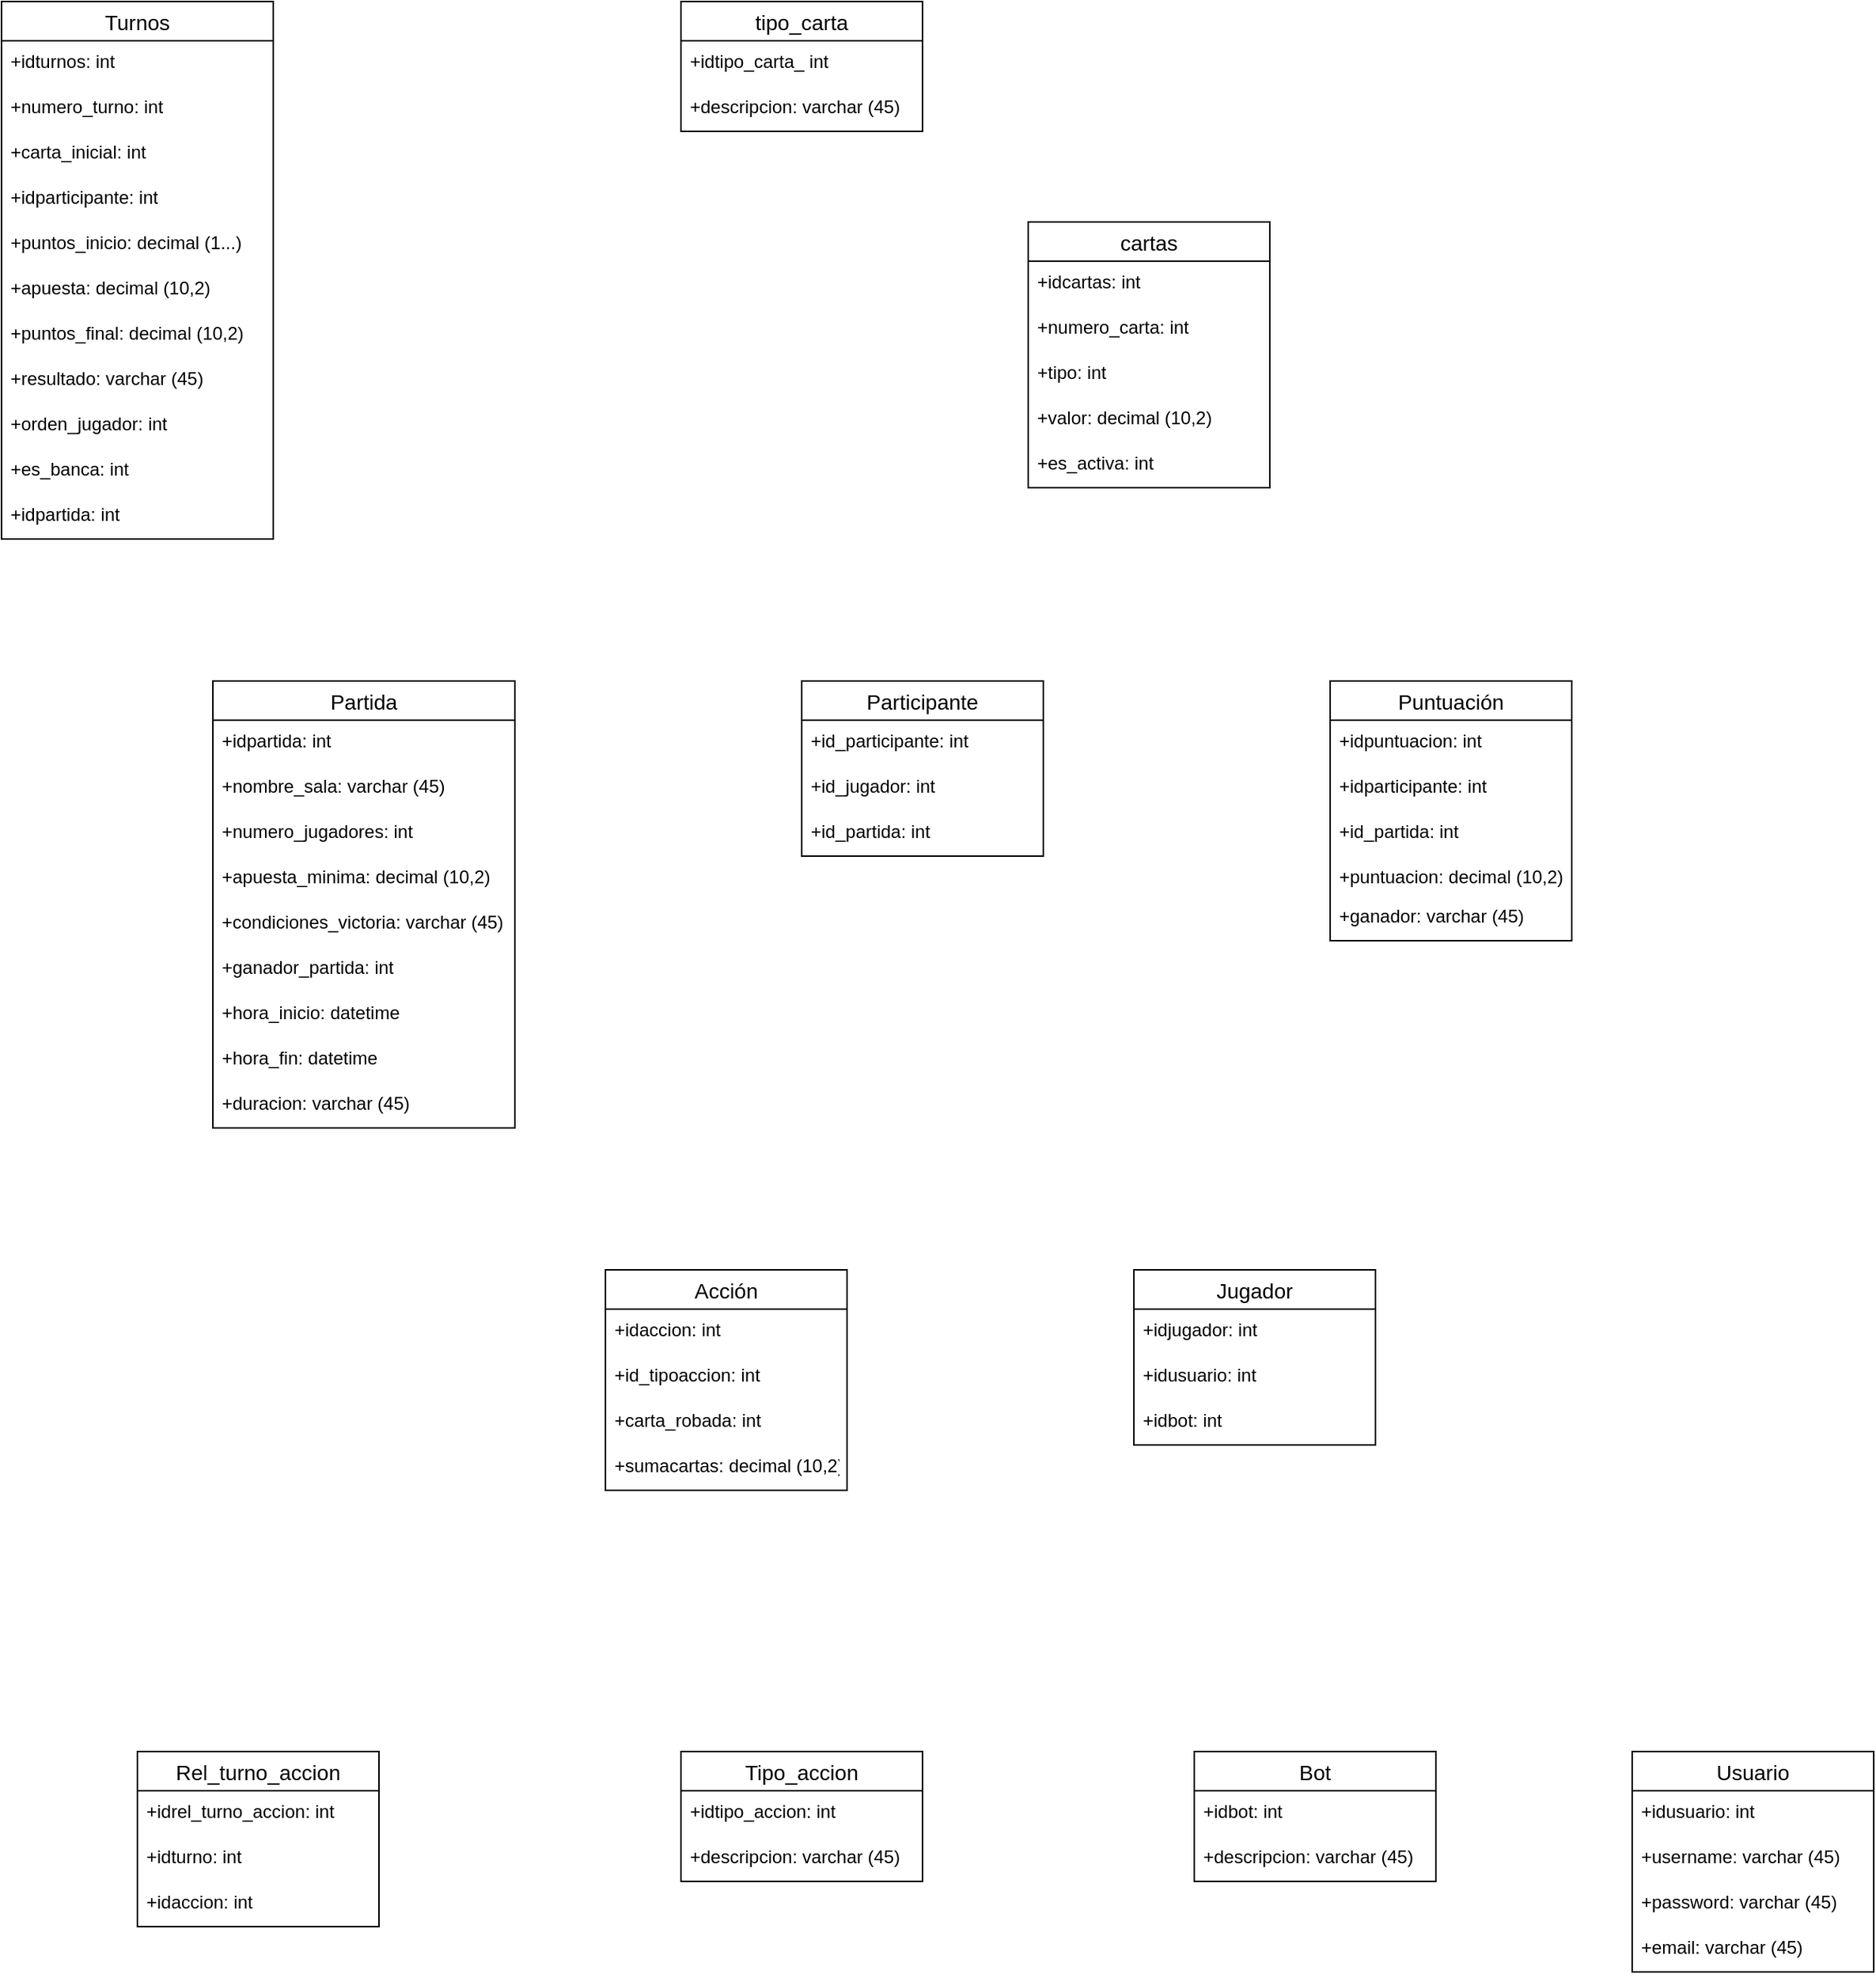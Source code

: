 <mxfile version="14.0.1"><diagram id="hiMBpAB9oTH7h0EdSe00" name="Page-1"><mxGraphModel dx="781" dy="492" grid="1" gridSize="10" guides="1" tooltips="1" connect="1" arrows="1" fold="1" page="1" pageScale="1" pageWidth="827" pageHeight="1169" math="0" shadow="0"><root><mxCell id="0"/><mxCell id="1" parent="0"/><mxCell id="eByHGyLC6KPoTLVVe2rl-1" value="Turnos" style="swimlane;fontStyle=0;childLayout=stackLayout;horizontal=1;startSize=26;horizontalStack=0;resizeParent=1;resizeParentMax=0;resizeLast=0;collapsible=1;marginBottom=0;align=center;fontSize=14;" vertex="1" parent="1"><mxGeometry x="20" y="10" width="180" height="356" as="geometry"/></mxCell><mxCell id="eByHGyLC6KPoTLVVe2rl-2" value="+idturnos: int" style="text;strokeColor=none;fillColor=none;spacingLeft=4;spacingRight=4;overflow=hidden;rotatable=0;points=[[0,0.5],[1,0.5]];portConstraint=eastwest;fontSize=12;" vertex="1" parent="eByHGyLC6KPoTLVVe2rl-1"><mxGeometry y="26" width="180" height="30" as="geometry"/></mxCell><mxCell id="eByHGyLC6KPoTLVVe2rl-3" value="+numero_turno: int" style="text;strokeColor=none;fillColor=none;spacingLeft=4;spacingRight=4;overflow=hidden;rotatable=0;points=[[0,0.5],[1,0.5]];portConstraint=eastwest;fontSize=12;" vertex="1" parent="eByHGyLC6KPoTLVVe2rl-1"><mxGeometry y="56" width="180" height="30" as="geometry"/></mxCell><mxCell id="eByHGyLC6KPoTLVVe2rl-4" value="+carta_inicial: int" style="text;strokeColor=none;fillColor=none;spacingLeft=4;spacingRight=4;overflow=hidden;rotatable=0;points=[[0,0.5],[1,0.5]];portConstraint=eastwest;fontSize=12;" vertex="1" parent="eByHGyLC6KPoTLVVe2rl-1"><mxGeometry y="86" width="180" height="30" as="geometry"/></mxCell><mxCell id="eByHGyLC6KPoTLVVe2rl-11" value="+idparticipante: int" style="text;strokeColor=none;fillColor=none;spacingLeft=4;spacingRight=4;overflow=hidden;rotatable=0;points=[[0,0.5],[1,0.5]];portConstraint=eastwest;fontSize=12;" vertex="1" parent="eByHGyLC6KPoTLVVe2rl-1"><mxGeometry y="116" width="180" height="30" as="geometry"/></mxCell><mxCell id="eByHGyLC6KPoTLVVe2rl-15" value="+puntos_inicio: decimal (1...)" style="text;strokeColor=none;fillColor=none;spacingLeft=4;spacingRight=4;overflow=hidden;rotatable=0;points=[[0,0.5],[1,0.5]];portConstraint=eastwest;fontSize=12;" vertex="1" parent="eByHGyLC6KPoTLVVe2rl-1"><mxGeometry y="146" width="180" height="30" as="geometry"/></mxCell><mxCell id="eByHGyLC6KPoTLVVe2rl-14" value="+apuesta: decimal (10,2)" style="text;strokeColor=none;fillColor=none;spacingLeft=4;spacingRight=4;overflow=hidden;rotatable=0;points=[[0,0.5],[1,0.5]];portConstraint=eastwest;fontSize=12;" vertex="1" parent="eByHGyLC6KPoTLVVe2rl-1"><mxGeometry y="176" width="180" height="30" as="geometry"/></mxCell><mxCell id="eByHGyLC6KPoTLVVe2rl-13" value="+puntos_final: decimal (10,2)" style="text;strokeColor=none;fillColor=none;spacingLeft=4;spacingRight=4;overflow=hidden;rotatable=0;points=[[0,0.5],[1,0.5]];portConstraint=eastwest;fontSize=12;" vertex="1" parent="eByHGyLC6KPoTLVVe2rl-1"><mxGeometry y="206" width="180" height="30" as="geometry"/></mxCell><mxCell id="eByHGyLC6KPoTLVVe2rl-12" value="+resultado: varchar (45)" style="text;strokeColor=none;fillColor=none;spacingLeft=4;spacingRight=4;overflow=hidden;rotatable=0;points=[[0,0.5],[1,0.5]];portConstraint=eastwest;fontSize=12;" vertex="1" parent="eByHGyLC6KPoTLVVe2rl-1"><mxGeometry y="236" width="180" height="30" as="geometry"/></mxCell><mxCell id="eByHGyLC6KPoTLVVe2rl-20" value="+orden_jugador: int" style="text;strokeColor=none;fillColor=none;spacingLeft=4;spacingRight=4;overflow=hidden;rotatable=0;points=[[0,0.5],[1,0.5]];portConstraint=eastwest;fontSize=12;" vertex="1" parent="eByHGyLC6KPoTLVVe2rl-1"><mxGeometry y="266" width="180" height="30" as="geometry"/></mxCell><mxCell id="eByHGyLC6KPoTLVVe2rl-19" value="+es_banca: int" style="text;strokeColor=none;fillColor=none;spacingLeft=4;spacingRight=4;overflow=hidden;rotatable=0;points=[[0,0.5],[1,0.5]];portConstraint=eastwest;fontSize=12;" vertex="1" parent="eByHGyLC6KPoTLVVe2rl-1"><mxGeometry y="296" width="180" height="30" as="geometry"/></mxCell><mxCell id="eByHGyLC6KPoTLVVe2rl-18" value="+idpartida: int" style="text;strokeColor=none;fillColor=none;spacingLeft=4;spacingRight=4;overflow=hidden;rotatable=0;points=[[0,0.5],[1,0.5]];portConstraint=eastwest;fontSize=12;" vertex="1" parent="eByHGyLC6KPoTLVVe2rl-1"><mxGeometry y="326" width="180" height="30" as="geometry"/></mxCell><mxCell id="eByHGyLC6KPoTLVVe2rl-21" value="tipo_carta" style="swimlane;fontStyle=0;childLayout=stackLayout;horizontal=1;startSize=26;horizontalStack=0;resizeParent=1;resizeParentMax=0;resizeLast=0;collapsible=1;marginBottom=0;align=center;fontSize=14;" vertex="1" parent="1"><mxGeometry x="470" y="10" width="160" height="86" as="geometry"><mxRectangle x="470" y="10" width="50" height="26" as="alternateBounds"/></mxGeometry></mxCell><mxCell id="eByHGyLC6KPoTLVVe2rl-22" value="+idtipo_carta_ int" style="text;strokeColor=none;fillColor=none;spacingLeft=4;spacingRight=4;overflow=hidden;rotatable=0;points=[[0,0.5],[1,0.5]];portConstraint=eastwest;fontSize=12;" vertex="1" parent="eByHGyLC6KPoTLVVe2rl-21"><mxGeometry y="26" width="160" height="30" as="geometry"/></mxCell><mxCell id="eByHGyLC6KPoTLVVe2rl-23" value="+descripcion: varchar (45)" style="text;strokeColor=none;fillColor=none;spacingLeft=4;spacingRight=4;overflow=hidden;rotatable=0;points=[[0,0.5],[1,0.5]];portConstraint=eastwest;fontSize=12;" vertex="1" parent="eByHGyLC6KPoTLVVe2rl-21"><mxGeometry y="56" width="160" height="30" as="geometry"/></mxCell><mxCell id="eByHGyLC6KPoTLVVe2rl-25" value="cartas" style="swimlane;fontStyle=0;childLayout=stackLayout;horizontal=1;startSize=26;horizontalStack=0;resizeParent=1;resizeParentMax=0;resizeLast=0;collapsible=1;marginBottom=0;align=center;fontSize=14;" vertex="1" parent="1"><mxGeometry x="700" y="156" width="160" height="176" as="geometry"/></mxCell><mxCell id="eByHGyLC6KPoTLVVe2rl-26" value="+idcartas: int" style="text;strokeColor=none;fillColor=none;spacingLeft=4;spacingRight=4;overflow=hidden;rotatable=0;points=[[0,0.5],[1,0.5]];portConstraint=eastwest;fontSize=12;" vertex="1" parent="eByHGyLC6KPoTLVVe2rl-25"><mxGeometry y="26" width="160" height="30" as="geometry"/></mxCell><mxCell id="eByHGyLC6KPoTLVVe2rl-27" value="+numero_carta: int" style="text;strokeColor=none;fillColor=none;spacingLeft=4;spacingRight=4;overflow=hidden;rotatable=0;points=[[0,0.5],[1,0.5]];portConstraint=eastwest;fontSize=12;" vertex="1" parent="eByHGyLC6KPoTLVVe2rl-25"><mxGeometry y="56" width="160" height="30" as="geometry"/></mxCell><mxCell id="eByHGyLC6KPoTLVVe2rl-28" value="+tipo: int" style="text;strokeColor=none;fillColor=none;spacingLeft=4;spacingRight=4;overflow=hidden;rotatable=0;points=[[0,0.5],[1,0.5]];portConstraint=eastwest;fontSize=12;" vertex="1" parent="eByHGyLC6KPoTLVVe2rl-25"><mxGeometry y="86" width="160" height="30" as="geometry"/></mxCell><mxCell id="eByHGyLC6KPoTLVVe2rl-33" value="+valor: decimal (10,2)" style="text;strokeColor=none;fillColor=none;spacingLeft=4;spacingRight=4;overflow=hidden;rotatable=0;points=[[0,0.5],[1,0.5]];portConstraint=eastwest;fontSize=12;" vertex="1" parent="eByHGyLC6KPoTLVVe2rl-25"><mxGeometry y="116" width="160" height="30" as="geometry"/></mxCell><mxCell id="eByHGyLC6KPoTLVVe2rl-34" value="+es_activa: int" style="text;strokeColor=none;fillColor=none;spacingLeft=4;spacingRight=4;overflow=hidden;rotatable=0;points=[[0,0.5],[1,0.5]];portConstraint=eastwest;fontSize=12;" vertex="1" parent="eByHGyLC6KPoTLVVe2rl-25"><mxGeometry y="146" width="160" height="30" as="geometry"/></mxCell><mxCell id="eByHGyLC6KPoTLVVe2rl-35" value="Partida" style="swimlane;fontStyle=0;childLayout=stackLayout;horizontal=1;startSize=26;horizontalStack=0;resizeParent=1;resizeParentMax=0;resizeLast=0;collapsible=1;marginBottom=0;align=center;fontSize=14;" vertex="1" parent="1"><mxGeometry x="160" y="460" width="200" height="296" as="geometry"/></mxCell><mxCell id="eByHGyLC6KPoTLVVe2rl-36" value="+idpartida: int" style="text;strokeColor=none;fillColor=none;spacingLeft=4;spacingRight=4;overflow=hidden;rotatable=0;points=[[0,0.5],[1,0.5]];portConstraint=eastwest;fontSize=12;" vertex="1" parent="eByHGyLC6KPoTLVVe2rl-35"><mxGeometry y="26" width="200" height="30" as="geometry"/></mxCell><mxCell id="eByHGyLC6KPoTLVVe2rl-37" value="+nombre_sala: varchar (45)" style="text;strokeColor=none;fillColor=none;spacingLeft=4;spacingRight=4;overflow=hidden;rotatable=0;points=[[0,0.5],[1,0.5]];portConstraint=eastwest;fontSize=12;" vertex="1" parent="eByHGyLC6KPoTLVVe2rl-35"><mxGeometry y="56" width="200" height="30" as="geometry"/></mxCell><mxCell id="eByHGyLC6KPoTLVVe2rl-38" value="+numero_jugadores: int" style="text;strokeColor=none;fillColor=none;spacingLeft=4;spacingRight=4;overflow=hidden;rotatable=0;points=[[0,0.5],[1,0.5]];portConstraint=eastwest;fontSize=12;" vertex="1" parent="eByHGyLC6KPoTLVVe2rl-35"><mxGeometry y="86" width="200" height="30" as="geometry"/></mxCell><mxCell id="eByHGyLC6KPoTLVVe2rl-40" value="+apuesta_minima: decimal (10,2)" style="text;strokeColor=none;fillColor=none;spacingLeft=4;spacingRight=4;overflow=hidden;rotatable=0;points=[[0,0.5],[1,0.5]];portConstraint=eastwest;fontSize=12;" vertex="1" parent="eByHGyLC6KPoTLVVe2rl-35"><mxGeometry y="116" width="200" height="30" as="geometry"/></mxCell><mxCell id="eByHGyLC6KPoTLVVe2rl-39" value="+condiciones_victoria: varchar (45)" style="text;strokeColor=none;fillColor=none;spacingLeft=4;spacingRight=4;overflow=hidden;rotatable=0;points=[[0,0.5],[1,0.5]];portConstraint=eastwest;fontSize=12;" vertex="1" parent="eByHGyLC6KPoTLVVe2rl-35"><mxGeometry y="146" width="200" height="30" as="geometry"/></mxCell><mxCell id="eByHGyLC6KPoTLVVe2rl-44" value="+ganador_partida: int" style="text;strokeColor=none;fillColor=none;spacingLeft=4;spacingRight=4;overflow=hidden;rotatable=0;points=[[0,0.5],[1,0.5]];portConstraint=eastwest;fontSize=12;" vertex="1" parent="eByHGyLC6KPoTLVVe2rl-35"><mxGeometry y="176" width="200" height="30" as="geometry"/></mxCell><mxCell id="eByHGyLC6KPoTLVVe2rl-43" value="+hora_inicio: datetime" style="text;strokeColor=none;fillColor=none;spacingLeft=4;spacingRight=4;overflow=hidden;rotatable=0;points=[[0,0.5],[1,0.5]];portConstraint=eastwest;fontSize=12;" vertex="1" parent="eByHGyLC6KPoTLVVe2rl-35"><mxGeometry y="206" width="200" height="30" as="geometry"/></mxCell><mxCell id="eByHGyLC6KPoTLVVe2rl-42" value="+hora_fin: datetime" style="text;strokeColor=none;fillColor=none;spacingLeft=4;spacingRight=4;overflow=hidden;rotatable=0;points=[[0,0.5],[1,0.5]];portConstraint=eastwest;fontSize=12;" vertex="1" parent="eByHGyLC6KPoTLVVe2rl-35"><mxGeometry y="236" width="200" height="30" as="geometry"/></mxCell><mxCell id="eByHGyLC6KPoTLVVe2rl-41" value="+duracion: varchar (45)" style="text;strokeColor=none;fillColor=none;spacingLeft=4;spacingRight=4;overflow=hidden;rotatable=0;points=[[0,0.5],[1,0.5]];portConstraint=eastwest;fontSize=12;" vertex="1" parent="eByHGyLC6KPoTLVVe2rl-35"><mxGeometry y="266" width="200" height="30" as="geometry"/></mxCell><mxCell id="eByHGyLC6KPoTLVVe2rl-45" value="Participante" style="swimlane;fontStyle=0;childLayout=stackLayout;horizontal=1;startSize=26;horizontalStack=0;resizeParent=1;resizeParentMax=0;resizeLast=0;collapsible=1;marginBottom=0;align=center;fontSize=14;" vertex="1" parent="1"><mxGeometry x="550" y="460" width="160" height="116" as="geometry"/></mxCell><mxCell id="eByHGyLC6KPoTLVVe2rl-46" value="+id_participante: int" style="text;strokeColor=none;fillColor=none;spacingLeft=4;spacingRight=4;overflow=hidden;rotatable=0;points=[[0,0.5],[1,0.5]];portConstraint=eastwest;fontSize=12;" vertex="1" parent="eByHGyLC6KPoTLVVe2rl-45"><mxGeometry y="26" width="160" height="30" as="geometry"/></mxCell><mxCell id="eByHGyLC6KPoTLVVe2rl-47" value="+id_jugador: int" style="text;strokeColor=none;fillColor=none;spacingLeft=4;spacingRight=4;overflow=hidden;rotatable=0;points=[[0,0.5],[1,0.5]];portConstraint=eastwest;fontSize=12;" vertex="1" parent="eByHGyLC6KPoTLVVe2rl-45"><mxGeometry y="56" width="160" height="30" as="geometry"/></mxCell><mxCell id="eByHGyLC6KPoTLVVe2rl-48" value="+id_partida: int" style="text;strokeColor=none;fillColor=none;spacingLeft=4;spacingRight=4;overflow=hidden;rotatable=0;points=[[0,0.5],[1,0.5]];portConstraint=eastwest;fontSize=12;" vertex="1" parent="eByHGyLC6KPoTLVVe2rl-45"><mxGeometry y="86" width="160" height="30" as="geometry"/></mxCell><mxCell id="eByHGyLC6KPoTLVVe2rl-49" value="Puntuación" style="swimlane;fontStyle=0;childLayout=stackLayout;horizontal=1;startSize=26;horizontalStack=0;resizeParent=1;resizeParentMax=0;resizeLast=0;collapsible=1;marginBottom=0;align=center;fontSize=14;" vertex="1" parent="1"><mxGeometry x="900" y="460" width="160" height="172" as="geometry"/></mxCell><mxCell id="eByHGyLC6KPoTLVVe2rl-50" value="+idpuntuacion: int" style="text;strokeColor=none;fillColor=none;spacingLeft=4;spacingRight=4;overflow=hidden;rotatable=0;points=[[0,0.5],[1,0.5]];portConstraint=eastwest;fontSize=12;" vertex="1" parent="eByHGyLC6KPoTLVVe2rl-49"><mxGeometry y="26" width="160" height="30" as="geometry"/></mxCell><mxCell id="eByHGyLC6KPoTLVVe2rl-51" value="+idparticipante: int" style="text;strokeColor=none;fillColor=none;spacingLeft=4;spacingRight=4;overflow=hidden;rotatable=0;points=[[0,0.5],[1,0.5]];portConstraint=eastwest;fontSize=12;" vertex="1" parent="eByHGyLC6KPoTLVVe2rl-49"><mxGeometry y="56" width="160" height="30" as="geometry"/></mxCell><mxCell id="eByHGyLC6KPoTLVVe2rl-52" value="+id_partida: int" style="text;strokeColor=none;fillColor=none;spacingLeft=4;spacingRight=4;overflow=hidden;rotatable=0;points=[[0,0.5],[1,0.5]];portConstraint=eastwest;fontSize=12;" vertex="1" parent="eByHGyLC6KPoTLVVe2rl-49"><mxGeometry y="86" width="160" height="30" as="geometry"/></mxCell><mxCell id="eByHGyLC6KPoTLVVe2rl-54" value="+puntuacion: decimal (10,2)" style="text;strokeColor=none;fillColor=none;spacingLeft=4;spacingRight=4;overflow=hidden;rotatable=0;points=[[0,0.5],[1,0.5]];portConstraint=eastwest;fontSize=12;" vertex="1" parent="eByHGyLC6KPoTLVVe2rl-49"><mxGeometry y="116" width="160" height="26" as="geometry"/></mxCell><mxCell id="eByHGyLC6KPoTLVVe2rl-53" value="+ganador: varchar (45)" style="text;strokeColor=none;fillColor=none;spacingLeft=4;spacingRight=4;overflow=hidden;rotatable=0;points=[[0,0.5],[1,0.5]];portConstraint=eastwest;fontSize=12;" vertex="1" parent="eByHGyLC6KPoTLVVe2rl-49"><mxGeometry y="142" width="160" height="30" as="geometry"/></mxCell><mxCell id="eByHGyLC6KPoTLVVe2rl-55" value="Acción" style="swimlane;fontStyle=0;childLayout=stackLayout;horizontal=1;startSize=26;horizontalStack=0;resizeParent=1;resizeParentMax=0;resizeLast=0;collapsible=1;marginBottom=0;align=center;fontSize=14;" vertex="1" parent="1"><mxGeometry x="420" y="850" width="160" height="146" as="geometry"/></mxCell><mxCell id="eByHGyLC6KPoTLVVe2rl-56" value="+idaccion: int" style="text;strokeColor=none;fillColor=none;spacingLeft=4;spacingRight=4;overflow=hidden;rotatable=0;points=[[0,0.5],[1,0.5]];portConstraint=eastwest;fontSize=12;" vertex="1" parent="eByHGyLC6KPoTLVVe2rl-55"><mxGeometry y="26" width="160" height="30" as="geometry"/></mxCell><mxCell id="eByHGyLC6KPoTLVVe2rl-57" value="+id_tipoaccion: int" style="text;strokeColor=none;fillColor=none;spacingLeft=4;spacingRight=4;overflow=hidden;rotatable=0;points=[[0,0.5],[1,0.5]];portConstraint=eastwest;fontSize=12;" vertex="1" parent="eByHGyLC6KPoTLVVe2rl-55"><mxGeometry y="56" width="160" height="30" as="geometry"/></mxCell><mxCell id="eByHGyLC6KPoTLVVe2rl-58" value="+carta_robada: int" style="text;strokeColor=none;fillColor=none;spacingLeft=4;spacingRight=4;overflow=hidden;rotatable=0;points=[[0,0.5],[1,0.5]];portConstraint=eastwest;fontSize=12;" vertex="1" parent="eByHGyLC6KPoTLVVe2rl-55"><mxGeometry y="86" width="160" height="30" as="geometry"/></mxCell><mxCell id="eByHGyLC6KPoTLVVe2rl-63" value="+sumacartas: decimal (10,2)" style="text;strokeColor=none;fillColor=none;spacingLeft=4;spacingRight=4;overflow=hidden;rotatable=0;points=[[0,0.5],[1,0.5]];portConstraint=eastwest;fontSize=12;" vertex="1" parent="eByHGyLC6KPoTLVVe2rl-55"><mxGeometry y="116" width="160" height="30" as="geometry"/></mxCell><mxCell id="eByHGyLC6KPoTLVVe2rl-59" value="Jugador" style="swimlane;fontStyle=0;childLayout=stackLayout;horizontal=1;startSize=26;horizontalStack=0;resizeParent=1;resizeParentMax=0;resizeLast=0;collapsible=1;marginBottom=0;align=center;fontSize=14;" vertex="1" parent="1"><mxGeometry x="770" y="850" width="160" height="116" as="geometry"/></mxCell><mxCell id="eByHGyLC6KPoTLVVe2rl-60" value="+idjugador: int" style="text;strokeColor=none;fillColor=none;spacingLeft=4;spacingRight=4;overflow=hidden;rotatable=0;points=[[0,0.5],[1,0.5]];portConstraint=eastwest;fontSize=12;" vertex="1" parent="eByHGyLC6KPoTLVVe2rl-59"><mxGeometry y="26" width="160" height="30" as="geometry"/></mxCell><mxCell id="eByHGyLC6KPoTLVVe2rl-61" value="+idusuario: int" style="text;strokeColor=none;fillColor=none;spacingLeft=4;spacingRight=4;overflow=hidden;rotatable=0;points=[[0,0.5],[1,0.5]];portConstraint=eastwest;fontSize=12;" vertex="1" parent="eByHGyLC6KPoTLVVe2rl-59"><mxGeometry y="56" width="160" height="30" as="geometry"/></mxCell><mxCell id="eByHGyLC6KPoTLVVe2rl-62" value="+idbot: int" style="text;strokeColor=none;fillColor=none;spacingLeft=4;spacingRight=4;overflow=hidden;rotatable=0;points=[[0,0.5],[1,0.5]];portConstraint=eastwest;fontSize=12;" vertex="1" parent="eByHGyLC6KPoTLVVe2rl-59"><mxGeometry y="86" width="160" height="30" as="geometry"/></mxCell><mxCell id="eByHGyLC6KPoTLVVe2rl-64" value="Rel_turno_accion" style="swimlane;fontStyle=0;childLayout=stackLayout;horizontal=1;startSize=26;horizontalStack=0;resizeParent=1;resizeParentMax=0;resizeLast=0;collapsible=1;marginBottom=0;align=center;fontSize=14;" vertex="1" parent="1"><mxGeometry x="110" y="1169" width="160" height="116" as="geometry"/></mxCell><mxCell id="eByHGyLC6KPoTLVVe2rl-65" value="+idrel_turno_accion: int" style="text;strokeColor=none;fillColor=none;spacingLeft=4;spacingRight=4;overflow=hidden;rotatable=0;points=[[0,0.5],[1,0.5]];portConstraint=eastwest;fontSize=12;" vertex="1" parent="eByHGyLC6KPoTLVVe2rl-64"><mxGeometry y="26" width="160" height="30" as="geometry"/></mxCell><mxCell id="eByHGyLC6KPoTLVVe2rl-66" value="+idturno: int" style="text;strokeColor=none;fillColor=none;spacingLeft=4;spacingRight=4;overflow=hidden;rotatable=0;points=[[0,0.5],[1,0.5]];portConstraint=eastwest;fontSize=12;" vertex="1" parent="eByHGyLC6KPoTLVVe2rl-64"><mxGeometry y="56" width="160" height="30" as="geometry"/></mxCell><mxCell id="eByHGyLC6KPoTLVVe2rl-67" value="+idaccion: int" style="text;strokeColor=none;fillColor=none;spacingLeft=4;spacingRight=4;overflow=hidden;rotatable=0;points=[[0,0.5],[1,0.5]];portConstraint=eastwest;fontSize=12;" vertex="1" parent="eByHGyLC6KPoTLVVe2rl-64"><mxGeometry y="86" width="160" height="30" as="geometry"/></mxCell><mxCell id="eByHGyLC6KPoTLVVe2rl-68" value="Tipo_accion" style="swimlane;fontStyle=0;childLayout=stackLayout;horizontal=1;startSize=26;horizontalStack=0;resizeParent=1;resizeParentMax=0;resizeLast=0;collapsible=1;marginBottom=0;align=center;fontSize=14;" vertex="1" parent="1"><mxGeometry x="470" y="1169" width="160" height="86" as="geometry"/></mxCell><mxCell id="eByHGyLC6KPoTLVVe2rl-69" value="+idtipo_accion: int" style="text;strokeColor=none;fillColor=none;spacingLeft=4;spacingRight=4;overflow=hidden;rotatable=0;points=[[0,0.5],[1,0.5]];portConstraint=eastwest;fontSize=12;" vertex="1" parent="eByHGyLC6KPoTLVVe2rl-68"><mxGeometry y="26" width="160" height="30" as="geometry"/></mxCell><mxCell id="eByHGyLC6KPoTLVVe2rl-70" value="+descripcion: varchar (45)" style="text;strokeColor=none;fillColor=none;spacingLeft=4;spacingRight=4;overflow=hidden;rotatable=0;points=[[0,0.5],[1,0.5]];portConstraint=eastwest;fontSize=12;" vertex="1" parent="eByHGyLC6KPoTLVVe2rl-68"><mxGeometry y="56" width="160" height="30" as="geometry"/></mxCell><mxCell id="eByHGyLC6KPoTLVVe2rl-72" value="Usuario" style="swimlane;fontStyle=0;childLayout=stackLayout;horizontal=1;startSize=26;horizontalStack=0;resizeParent=1;resizeParentMax=0;resizeLast=0;collapsible=1;marginBottom=0;align=center;fontSize=14;" vertex="1" parent="1"><mxGeometry x="1100" y="1169" width="160" height="146" as="geometry"/></mxCell><mxCell id="eByHGyLC6KPoTLVVe2rl-73" value="+idusuario: int" style="text;strokeColor=none;fillColor=none;spacingLeft=4;spacingRight=4;overflow=hidden;rotatable=0;points=[[0,0.5],[1,0.5]];portConstraint=eastwest;fontSize=12;" vertex="1" parent="eByHGyLC6KPoTLVVe2rl-72"><mxGeometry y="26" width="160" height="30" as="geometry"/></mxCell><mxCell id="eByHGyLC6KPoTLVVe2rl-74" value="+username: varchar (45)" style="text;strokeColor=none;fillColor=none;spacingLeft=4;spacingRight=4;overflow=hidden;rotatable=0;points=[[0,0.5],[1,0.5]];portConstraint=eastwest;fontSize=12;" vertex="1" parent="eByHGyLC6KPoTLVVe2rl-72"><mxGeometry y="56" width="160" height="30" as="geometry"/></mxCell><mxCell id="eByHGyLC6KPoTLVVe2rl-75" value="+password: varchar (45)" style="text;strokeColor=none;fillColor=none;spacingLeft=4;spacingRight=4;overflow=hidden;rotatable=0;points=[[0,0.5],[1,0.5]];portConstraint=eastwest;fontSize=12;" vertex="1" parent="eByHGyLC6KPoTLVVe2rl-72"><mxGeometry y="86" width="160" height="30" as="geometry"/></mxCell><mxCell id="eByHGyLC6KPoTLVVe2rl-79" value="+email: varchar (45)" style="text;strokeColor=none;fillColor=none;spacingLeft=4;spacingRight=4;overflow=hidden;rotatable=0;points=[[0,0.5],[1,0.5]];portConstraint=eastwest;fontSize=12;" vertex="1" parent="eByHGyLC6KPoTLVVe2rl-72"><mxGeometry y="116" width="160" height="30" as="geometry"/></mxCell><mxCell id="eByHGyLC6KPoTLVVe2rl-76" value="Bot" style="swimlane;fontStyle=0;childLayout=stackLayout;horizontal=1;startSize=26;horizontalStack=0;resizeParent=1;resizeParentMax=0;resizeLast=0;collapsible=1;marginBottom=0;align=center;fontSize=14;" vertex="1" parent="1"><mxGeometry x="810" y="1169" width="160" height="86" as="geometry"/></mxCell><mxCell id="eByHGyLC6KPoTLVVe2rl-77" value="+idbot: int" style="text;strokeColor=none;fillColor=none;spacingLeft=4;spacingRight=4;overflow=hidden;rotatable=0;points=[[0,0.5],[1,0.5]];portConstraint=eastwest;fontSize=12;" vertex="1" parent="eByHGyLC6KPoTLVVe2rl-76"><mxGeometry y="26" width="160" height="30" as="geometry"/></mxCell><mxCell id="eByHGyLC6KPoTLVVe2rl-78" value="+descripcion: varchar (45)" style="text;strokeColor=none;fillColor=none;spacingLeft=4;spacingRight=4;overflow=hidden;rotatable=0;points=[[0,0.5],[1,0.5]];portConstraint=eastwest;fontSize=12;" vertex="1" parent="eByHGyLC6KPoTLVVe2rl-76"><mxGeometry y="56" width="160" height="30" as="geometry"/></mxCell></root></mxGraphModel></diagram></mxfile>
